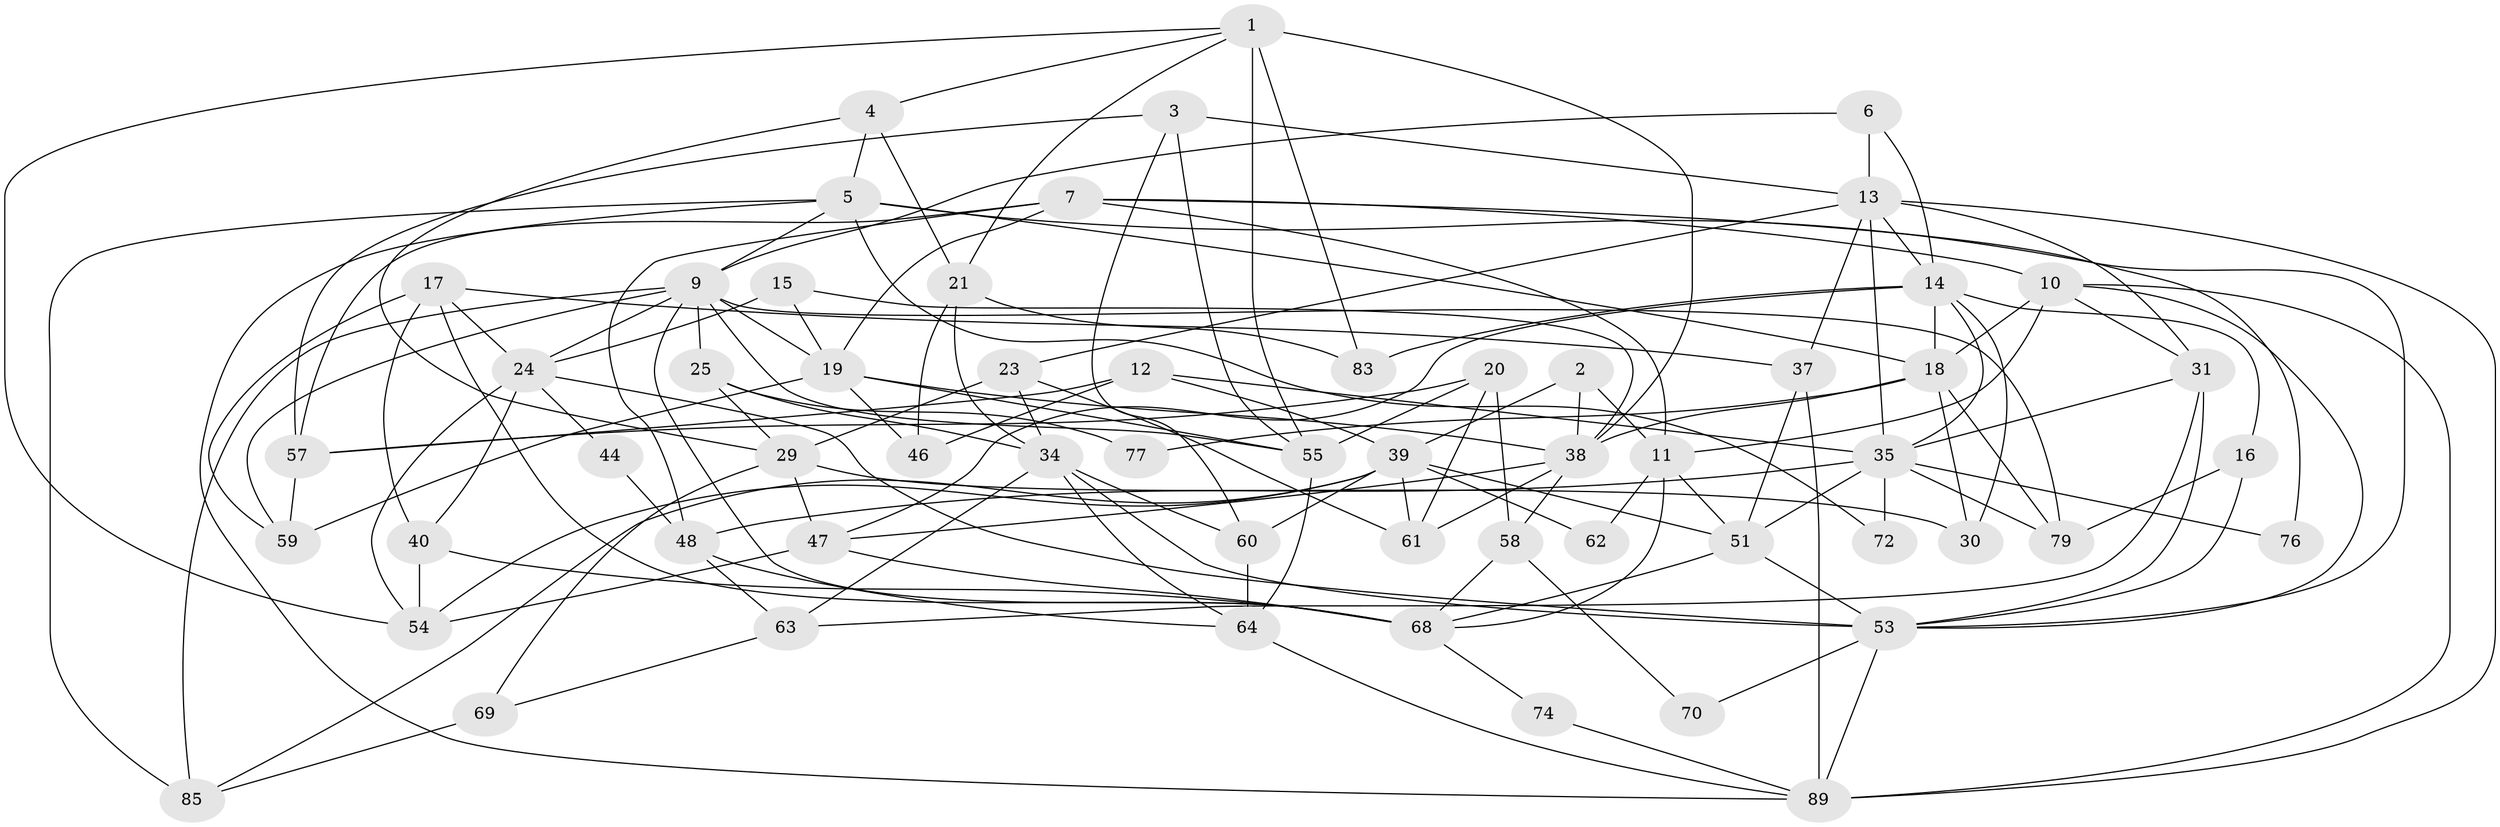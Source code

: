 // original degree distribution, {6: 0.12222222222222222, 3: 0.2777777777777778, 4: 0.3333333333333333, 2: 0.1111111111111111, 5: 0.1111111111111111, 7: 0.03333333333333333, 8: 0.011111111111111112}
// Generated by graph-tools (version 1.1) at 2025/11/02/27/25 16:11:16]
// undirected, 59 vertices, 145 edges
graph export_dot {
graph [start="1"]
  node [color=gray90,style=filled];
  1 [super="+28"];
  2;
  3;
  4 [super="+41"];
  5 [super="+8"];
  6;
  7 [super="+81"];
  9 [super="+71"];
  10 [super="+26"];
  11 [super="+66"];
  12 [super="+84"];
  13 [super="+45"];
  14 [super="+27"];
  15;
  16;
  17 [super="+56"];
  18 [super="+22"];
  19 [super="+36"];
  20;
  21 [super="+33"];
  23;
  24 [super="+32"];
  25;
  29 [super="+49"];
  30;
  31 [super="+80"];
  34 [super="+88"];
  35 [super="+87"];
  37;
  38 [super="+42"];
  39 [super="+43"];
  40;
  44;
  46;
  47 [super="+50"];
  48 [super="+67"];
  51 [super="+52"];
  53 [super="+65"];
  54;
  55 [super="+90"];
  57 [super="+73"];
  58;
  59;
  60 [super="+75"];
  61;
  62;
  63;
  64 [super="+78"];
  68 [super="+82"];
  69;
  70;
  72;
  74;
  76;
  77;
  79 [super="+86"];
  83;
  85;
  89;
  1 -- 54;
  1 -- 38;
  1 -- 55 [weight=2];
  1 -- 21;
  1 -- 83;
  1 -- 4;
  2 -- 11;
  2 -- 39;
  2 -- 38;
  3 -- 13;
  3 -- 55;
  3 -- 60;
  3 -- 57;
  4 -- 21;
  4 -- 5;
  4 -- 29;
  5 -- 53;
  5 -- 72;
  5 -- 18;
  5 -- 85;
  5 -- 89;
  5 -- 9;
  6 -- 9;
  6 -- 13;
  6 -- 14;
  7 -- 57;
  7 -- 10;
  7 -- 76;
  7 -- 19;
  7 -- 11;
  7 -- 48;
  9 -- 85;
  9 -- 79;
  9 -- 24;
  9 -- 55;
  9 -- 19;
  9 -- 59;
  9 -- 25;
  9 -- 68;
  10 -- 53;
  10 -- 89;
  10 -- 11;
  10 -- 18;
  10 -- 31;
  11 -- 68;
  11 -- 51;
  11 -- 62;
  12 -- 39;
  12 -- 46;
  12 -- 57;
  12 -- 35;
  13 -- 37;
  13 -- 23;
  13 -- 89;
  13 -- 35;
  13 -- 14;
  13 -- 31;
  14 -- 16;
  14 -- 30;
  14 -- 18;
  14 -- 83;
  14 -- 35;
  14 -- 47;
  15 -- 38;
  15 -- 24;
  15 -- 19;
  16 -- 79;
  16 -- 53;
  17 -- 24;
  17 -- 40;
  17 -- 59;
  17 -- 37;
  17 -- 68;
  18 -- 38;
  18 -- 77;
  18 -- 30;
  18 -- 79;
  19 -- 38;
  19 -- 55;
  19 -- 59;
  19 -- 46;
  20 -- 58;
  20 -- 55;
  20 -- 61;
  20 -- 57;
  21 -- 34;
  21 -- 83;
  21 -- 46;
  23 -- 34;
  23 -- 61;
  23 -- 29;
  24 -- 54;
  24 -- 40;
  24 -- 44;
  24 -- 53;
  25 -- 34;
  25 -- 29;
  25 -- 77;
  29 -- 69;
  29 -- 30;
  29 -- 47;
  31 -- 63;
  31 -- 35;
  31 -- 53;
  34 -- 53;
  34 -- 60;
  34 -- 63;
  34 -- 64;
  35 -- 72 [weight=2];
  35 -- 76;
  35 -- 79;
  35 -- 51;
  35 -- 48;
  37 -- 89;
  37 -- 51;
  38 -- 61;
  38 -- 47;
  38 -- 58;
  39 -- 61;
  39 -- 54;
  39 -- 62;
  39 -- 51;
  39 -- 60;
  39 -- 85;
  40 -- 54;
  40 -- 68;
  44 -- 48;
  47 -- 54;
  47 -- 68;
  48 -- 64;
  48 -- 63;
  51 -- 68;
  51 -- 53;
  53 -- 89;
  53 -- 70;
  55 -- 64;
  57 -- 59 [weight=2];
  58 -- 70;
  58 -- 68;
  60 -- 64;
  63 -- 69;
  64 -- 89;
  68 -- 74;
  69 -- 85;
  74 -- 89;
}
